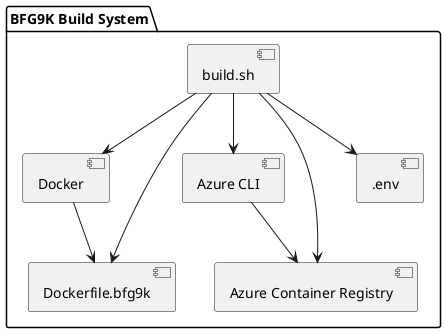 @startuml
package "BFG9K Build System" {
  [build.sh] --> [Docker]
  [build.sh] --> [Azure CLI]
  [build.sh] --> [Azure Container Registry]
  [build.sh] --> [Dockerfile.bfg9k]
  [build.sh] --> [.env]
  [Docker] --> [Dockerfile.bfg9k]
  [Azure CLI] --> [Azure Container Registry]
}
@enduml
